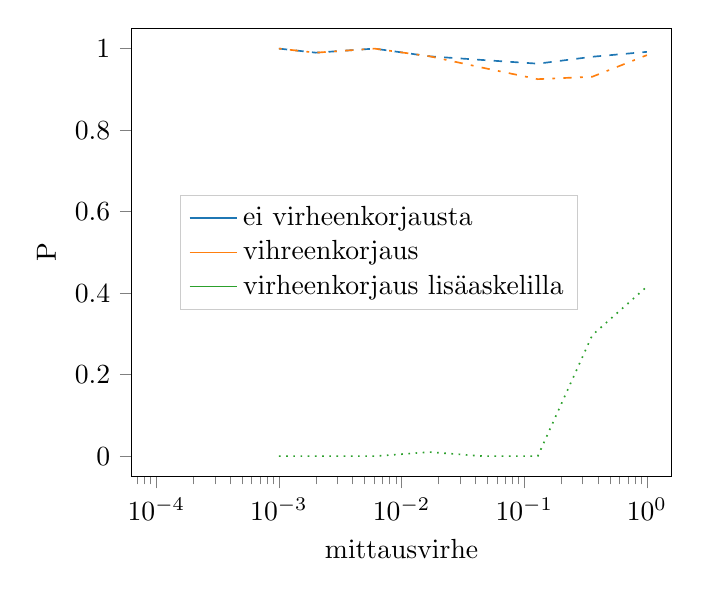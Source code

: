 % This file was created by matplotlib2tikz v0.6.14.
\begin{tikzpicture}

\definecolor{color1}{rgb}{1,0.498,0.055}
\definecolor{color0}{rgb}{0.122,0.467,0.706}
\definecolor{color2}{rgb}{0.173,0.627,0.173}

\begin{axis}[
xlabel={mittausvirhe},
ylabel={P},
xmin=6.31e-05, xmax=1.585,
ymin=-0.05, ymax=1.05,
xmode=log,
tick align=outside,
tick pos=left,
x grid style={lightgray!92.026!black},
y grid style={lightgray!92.026!black},
legend entries={{ei virheenkorjausta},{vihreenkorjaus},{virheenkorjaus lisäaskelilla}},
legend cell align={left},
legend style={at={(0.09,0.5)}, anchor=west, draw=white!80.0!black}
]
\addlegendimage{no markers, color0}
\addlegendimage{no markers, color1}
\addlegendimage{no markers, color2}
\addplot [semithick, color0, dashed]
table {%
0.0 1
0.0 1
0.001 1
0.002 0.99
0.006 1
0.017 0.981
0.046 0.972
0.129 0.963
0.359 0.98
1 0.992
};
\addplot [semithick, color1, dash pattern=on 1pt off 3pt on 3pt off 3pt]
table {%
0.0 1
0.0 1
0.001 1
0.002 0.99
0.006 1
0.017 0.981
0.046 0.953
0.129 0.925
0.359 0.931
1 0.984
};
\addplot [semithick, color2, dotted]
table {%
0.0 0
0.0 0
0.001 0
0.002 0
0.006 0
0.017 0.01
0.046 0
0.129 0
0.359 0.297
1 0.416
};
\end{axis}

\end{tikzpicture}